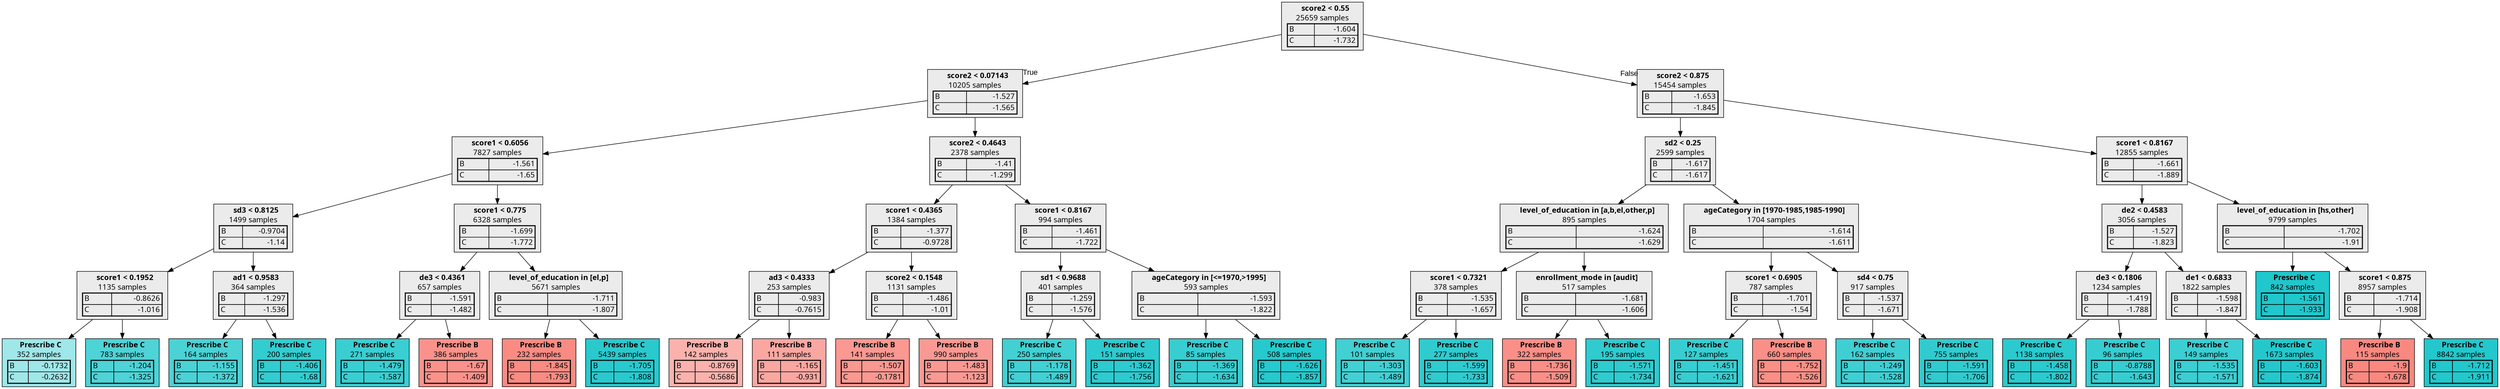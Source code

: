 digraph {
    1 [label=<  <TABLE BORDER="0" CELLPADDING="0">
      <TR>
    <TD>
      <B> score2 &lt; 0.55</B>
    </TD>
  </TR>

    <TR>
      <TD>25659 samples</TD>
    </TR>
    <TR>
  <TD>
    <TABLE CELLSPACING="0">
      
        <TR >
    <TD ALIGN="LEFT">B</TD>
    <TD ALIGN="RIGHT">-1.604</TD>
  </TR>
  <TR class="highlighted">
    <TD ALIGN="LEFT">C</TD>
    <TD ALIGN="RIGHT">-1.732</TD>
  </TR>

    </TABLE>
  </TD>
</TR>

  </TABLE>
>,fillcolor="#EBEBEB",shape=box,fontname="bold arial",style="filled"];
    1 -> 2 [labeldistance=2.5, labelangle=45, headlabel="True",fontname="arial"];
    1 -> 33 [labeldistance=2.5, labelangle=-45, headlabel="False",fontname="arial"];
    2 [label=<  <TABLE BORDER="0" CELLPADDING="0">
      <TR>
    <TD>
      <B> score2 &lt; 0.07143</B>
    </TD>
  </TR>

    <TR>
      <TD>10205 samples</TD>
    </TR>
    <TR>
  <TD>
    <TABLE CELLSPACING="0">
      
        <TR >
    <TD ALIGN="LEFT">B</TD>
    <TD ALIGN="RIGHT">-1.527</TD>
  </TR>
  <TR class="highlighted">
    <TD ALIGN="LEFT">C</TD>
    <TD ALIGN="RIGHT">-1.565</TD>
  </TR>

    </TABLE>
  </TD>
</TR>

  </TABLE>
>,fillcolor="#EBEBEB",shape=box,fontname="bold arial",style="filled"];
    2 -> 3;
    2 -> 18;
    3 [label=<  <TABLE BORDER="0" CELLPADDING="0">
      <TR>
    <TD>
      <B> score1 &lt; 0.6056</B>
    </TD>
  </TR>

    <TR>
      <TD>7827 samples</TD>
    </TR>
    <TR>
  <TD>
    <TABLE CELLSPACING="0">
      
        <TR >
    <TD ALIGN="LEFT">B</TD>
    <TD ALIGN="RIGHT">-1.561</TD>
  </TR>
  <TR class="highlighted">
    <TD ALIGN="LEFT">C</TD>
    <TD ALIGN="RIGHT">-1.65</TD>
  </TR>

    </TABLE>
  </TD>
</TR>

  </TABLE>
>,fillcolor="#EBEBEB",shape=box,fontname="bold arial",style="filled"];
    3 -> 4;
    3 -> 11;
    4 [label=<  <TABLE BORDER="0" CELLPADDING="0">
      <TR>
    <TD>
      <B> sd3 &lt; 0.8125</B>
    </TD>
  </TR>

    <TR>
      <TD>1499 samples</TD>
    </TR>
    <TR>
  <TD>
    <TABLE CELLSPACING="0">
      
        <TR >
    <TD ALIGN="LEFT">B</TD>
    <TD ALIGN="RIGHT">-0.9704</TD>
  </TR>
  <TR class="highlighted">
    <TD ALIGN="LEFT">C</TD>
    <TD ALIGN="RIGHT">-1.14</TD>
  </TR>

    </TABLE>
  </TD>
</TR>

  </TABLE>
>,fillcolor="#EBEBEB",shape=box,fontname="bold arial",style="filled"];
    4 -> 5;
    4 -> 8;
    5 [label=<  <TABLE BORDER="0" CELLPADDING="0">
      <TR>
    <TD>
      <B> score1 &lt; 0.1952</B>
    </TD>
  </TR>

    <TR>
      <TD>1135 samples</TD>
    </TR>
    <TR>
  <TD>
    <TABLE CELLSPACING="0">
      
        <TR >
    <TD ALIGN="LEFT">B</TD>
    <TD ALIGN="RIGHT">-0.8626</TD>
  </TR>
  <TR class="highlighted">
    <TD ALIGN="LEFT">C</TD>
    <TD ALIGN="RIGHT">-1.016</TD>
  </TR>

    </TABLE>
  </TD>
</TR>

  </TABLE>
>,fillcolor="#EBEBEB",shape=box,fontname="bold arial",style="filled"];
    5 -> 6;
    5 -> 7;
    6 [label=<  <TABLE BORDER="0" CELLPADDING="0">
      <TR>
    <TD>
      <B>Prescribe C</B>
    </TD>
  </TR>

    <TR>
      <TD>352 samples</TD>
    </TR>
    <TR>
  <TD>
    <TABLE CELLSPACING="0">
      
        <TR >
    <TD ALIGN="LEFT">B</TD>
    <TD ALIGN="RIGHT">-0.1732</TD>
  </TR>
  <TR class="highlighted">
    <TD ALIGN="LEFT">C</TD>
    <TD ALIGN="RIGHT">-0.2632</TD>
  </TR>

    </TABLE>
  </TD>
</TR>

  </TABLE>
>,fillcolor="#00BFC460",shape=box,fontname="bold arial",style="filled",color=black];
    7 [label=<  <TABLE BORDER="0" CELLPADDING="0">
      <TR>
    <TD>
      <B>Prescribe C</B>
    </TD>
  </TR>

    <TR>
      <TD>783 samples</TD>
    </TR>
    <TR>
  <TD>
    <TABLE CELLSPACING="0">
      
        <TR >
    <TD ALIGN="LEFT">B</TD>
    <TD ALIGN="RIGHT">-1.204</TD>
  </TR>
  <TR class="highlighted">
    <TD ALIGN="LEFT">C</TD>
    <TD ALIGN="RIGHT">-1.325</TD>
  </TR>

    </TABLE>
  </TD>
</TR>

  </TABLE>
>,fillcolor="#00BFC4b1",shape=box,fontname="bold arial",style="filled",color=black];
    8 [label=<  <TABLE BORDER="0" CELLPADDING="0">
      <TR>
    <TD>
      <B> ad1 &lt; 0.9583</B>
    </TD>
  </TR>

    <TR>
      <TD>364 samples</TD>
    </TR>
    <TR>
  <TD>
    <TABLE CELLSPACING="0">
      
        <TR >
    <TD ALIGN="LEFT">B</TD>
    <TD ALIGN="RIGHT">-1.297</TD>
  </TR>
  <TR class="highlighted">
    <TD ALIGN="LEFT">C</TD>
    <TD ALIGN="RIGHT">-1.536</TD>
  </TR>

    </TABLE>
  </TD>
</TR>

  </TABLE>
>,fillcolor="#EBEBEB",shape=box,fontname="bold arial",style="filled"];
    8 -> 9;
    8 -> 10;
    9 [label=<  <TABLE BORDER="0" CELLPADDING="0">
      <TR>
    <TD>
      <B>Prescribe C</B>
    </TD>
  </TR>

    <TR>
      <TD>164 samples</TD>
    </TR>
    <TR>
  <TD>
    <TABLE CELLSPACING="0">
      
        <TR >
    <TD ALIGN="LEFT">B</TD>
    <TD ALIGN="RIGHT">-1.155</TD>
  </TR>
  <TR class="highlighted">
    <TD ALIGN="LEFT">C</TD>
    <TD ALIGN="RIGHT">-1.372</TD>
  </TR>

    </TABLE>
  </TD>
</TR>

  </TABLE>
>,fillcolor="#00BFC4b4",shape=box,fontname="bold arial",style="filled",color=black];
    10 [label=<  <TABLE BORDER="0" CELLPADDING="0">
      <TR>
    <TD>
      <B>Prescribe C</B>
    </TD>
  </TR>

    <TR>
      <TD>200 samples</TD>
    </TR>
    <TR>
  <TD>
    <TABLE CELLSPACING="0">
      
        <TR >
    <TD ALIGN="LEFT">B</TD>
    <TD ALIGN="RIGHT">-1.406</TD>
  </TR>
  <TR class="highlighted">
    <TD ALIGN="LEFT">C</TD>
    <TD ALIGN="RIGHT">-1.68</TD>
  </TR>

    </TABLE>
  </TD>
</TR>

  </TABLE>
>,fillcolor="#00BFC4cc",shape=box,fontname="bold arial",style="filled",color=black];
    11 [label=<  <TABLE BORDER="0" CELLPADDING="0">
      <TR>
    <TD>
      <B> score1 &lt; 0.775</B>
    </TD>
  </TR>

    <TR>
      <TD>6328 samples</TD>
    </TR>
    <TR>
  <TD>
    <TABLE CELLSPACING="0">
      
        <TR >
    <TD ALIGN="LEFT">B</TD>
    <TD ALIGN="RIGHT">-1.699</TD>
  </TR>
  <TR class="highlighted">
    <TD ALIGN="LEFT">C</TD>
    <TD ALIGN="RIGHT">-1.772</TD>
  </TR>

    </TABLE>
  </TD>
</TR>

  </TABLE>
>,fillcolor="#EBEBEB",shape=box,fontname="bold arial",style="filled"];
    11 -> 12;
    11 -> 15;
    12 [label=<  <TABLE BORDER="0" CELLPADDING="0">
      <TR>
    <TD>
      <B> de3 &lt; 0.4361</B>
    </TD>
  </TR>

    <TR>
      <TD>657 samples</TD>
    </TR>
    <TR>
  <TD>
    <TABLE CELLSPACING="0">
      
        <TR class="highlighted">
    <TD ALIGN="LEFT">B</TD>
    <TD ALIGN="RIGHT">-1.591</TD>
  </TR>
  <TR >
    <TD ALIGN="LEFT">C</TD>
    <TD ALIGN="RIGHT">-1.482</TD>
  </TR>

    </TABLE>
  </TD>
</TR>

  </TABLE>
>,fillcolor="#EBEBEB",shape=box,fontname="bold arial",style="filled"];
    12 -> 13;
    12 -> 14;
    13 [label=<  <TABLE BORDER="0" CELLPADDING="0">
      <TR>
    <TD>
      <B>Prescribe C</B>
    </TD>
  </TR>

    <TR>
      <TD>271 samples</TD>
    </TR>
    <TR>
  <TD>
    <TABLE CELLSPACING="0">
      
        <TR >
    <TD ALIGN="LEFT">B</TD>
    <TD ALIGN="RIGHT">-1.479</TD>
  </TR>
  <TR class="highlighted">
    <TD ALIGN="LEFT">C</TD>
    <TD ALIGN="RIGHT">-1.587</TD>
  </TR>

    </TABLE>
  </TD>
</TR>

  </TABLE>
>,fillcolor="#00BFC4c5",shape=box,fontname="bold arial",style="filled",color=black];
    14 [label=<  <TABLE BORDER="0" CELLPADDING="0">
      <TR>
    <TD>
      <B>Prescribe B</B>
    </TD>
  </TR>

    <TR>
      <TD>386 samples</TD>
    </TR>
    <TR>
  <TD>
    <TABLE CELLSPACING="0">
      
        <TR class="highlighted">
    <TD ALIGN="LEFT">B</TD>
    <TD ALIGN="RIGHT">-1.67</TD>
  </TR>
  <TR >
    <TD ALIGN="LEFT">C</TD>
    <TD ALIGN="RIGHT">-1.409</TD>
  </TR>

    </TABLE>
  </TD>
</TR>

  </TABLE>
>,fillcolor="#F8766Dcb",shape=box,fontname="bold arial",style="filled",color=black];
    15 [label=<  <TABLE BORDER="0" CELLPADDING="0">
      <TR>
    <TD>
      <B> level_of_education in [el,p]</B>
    </TD>
  </TR>

    <TR>
      <TD>5671 samples</TD>
    </TR>
    <TR>
  <TD>
    <TABLE CELLSPACING="0">
      
        <TR >
    <TD ALIGN="LEFT">B</TD>
    <TD ALIGN="RIGHT">-1.711</TD>
  </TR>
  <TR class="highlighted">
    <TD ALIGN="LEFT">C</TD>
    <TD ALIGN="RIGHT">-1.807</TD>
  </TR>

    </TABLE>
  </TD>
</TR>

  </TABLE>
>,fillcolor="#EBEBEB",shape=box,fontname="bold arial",style="filled"];
    15 -> 16;
    15 -> 17;
    16 [label=<  <TABLE BORDER="0" CELLPADDING="0">
      <TR>
    <TD>
      <B>Prescribe B</B>
    </TD>
  </TR>

    <TR>
      <TD>232 samples</TD>
    </TR>
    <TR>
  <TD>
    <TABLE CELLSPACING="0">
      
        <TR class="highlighted">
    <TD ALIGN="LEFT">B</TD>
    <TD ALIGN="RIGHT">-1.845</TD>
  </TR>
  <TR >
    <TD ALIGN="LEFT">C</TD>
    <TD ALIGN="RIGHT">-1.793</TD>
  </TR>

    </TABLE>
  </TD>
</TR>

  </TABLE>
>,fillcolor="#F8766Dd8",shape=box,fontname="bold arial",style="filled",color=black];
    17 [label=<  <TABLE BORDER="0" CELLPADDING="0">
      <TR>
    <TD>
      <B>Prescribe C</B>
    </TD>
  </TR>

    <TR>
      <TD>5439 samples</TD>
    </TR>
    <TR>
  <TD>
    <TABLE CELLSPACING="0">
      
        <TR >
    <TD ALIGN="LEFT">B</TD>
    <TD ALIGN="RIGHT">-1.705</TD>
  </TR>
  <TR class="highlighted">
    <TD ALIGN="LEFT">C</TD>
    <TD ALIGN="RIGHT">-1.808</TD>
  </TR>

    </TABLE>
  </TD>
</TR>

  </TABLE>
>,fillcolor="#00BFC4d6",shape=box,fontname="bold arial",style="filled",color=black];
    18 [label=<  <TABLE BORDER="0" CELLPADDING="0">
      <TR>
    <TD>
      <B> score2 &lt; 0.4643</B>
    </TD>
  </TR>

    <TR>
      <TD>2378 samples</TD>
    </TR>
    <TR>
  <TD>
    <TABLE CELLSPACING="0">
      
        <TR class="highlighted">
    <TD ALIGN="LEFT">B</TD>
    <TD ALIGN="RIGHT">-1.41</TD>
  </TR>
  <TR >
    <TD ALIGN="LEFT">C</TD>
    <TD ALIGN="RIGHT">-1.299</TD>
  </TR>

    </TABLE>
  </TD>
</TR>

  </TABLE>
>,fillcolor="#EBEBEB",shape=box,fontname="bold arial",style="filled"];
    18 -> 19;
    18 -> 26;
    19 [label=<  <TABLE BORDER="0" CELLPADDING="0">
      <TR>
    <TD>
      <B> score1 &lt; 0.4365</B>
    </TD>
  </TR>

    <TR>
      <TD>1384 samples</TD>
    </TR>
    <TR>
  <TD>
    <TABLE CELLSPACING="0">
      
        <TR class="highlighted">
    <TD ALIGN="LEFT">B</TD>
    <TD ALIGN="RIGHT">-1.377</TD>
  </TR>
  <TR >
    <TD ALIGN="LEFT">C</TD>
    <TD ALIGN="RIGHT">-0.9728</TD>
  </TR>

    </TABLE>
  </TD>
</TR>

  </TABLE>
>,fillcolor="#EBEBEB",shape=box,fontname="bold arial",style="filled"];
    19 -> 20;
    19 -> 23;
    20 [label=<  <TABLE BORDER="0" CELLPADDING="0">
      <TR>
    <TD>
      <B> ad3 &lt; 0.4333</B>
    </TD>
  </TR>

    <TR>
      <TD>253 samples</TD>
    </TR>
    <TR>
  <TD>
    <TABLE CELLSPACING="0">
      
        <TR class="highlighted">
    <TD ALIGN="LEFT">B</TD>
    <TD ALIGN="RIGHT">-0.983</TD>
  </TR>
  <TR >
    <TD ALIGN="LEFT">C</TD>
    <TD ALIGN="RIGHT">-0.7615</TD>
  </TR>

    </TABLE>
  </TD>
</TR>

  </TABLE>
>,fillcolor="#EBEBEB",shape=box,fontname="bold arial",style="filled"];
    20 -> 21;
    20 -> 22;
    21 [label=<  <TABLE BORDER="0" CELLPADDING="0">
      <TR>
    <TD>
      <B>Prescribe B</B>
    </TD>
  </TR>

    <TR>
      <TD>142 samples</TD>
    </TR>
    <TR>
  <TD>
    <TABLE CELLSPACING="0">
      
        <TR class="highlighted">
    <TD ALIGN="LEFT">B</TD>
    <TD ALIGN="RIGHT">-0.8769</TD>
  </TR>
  <TR >
    <TD ALIGN="LEFT">C</TD>
    <TD ALIGN="RIGHT">-0.5686</TD>
  </TR>

    </TABLE>
  </TD>
</TR>

  </TABLE>
>,fillcolor="#F8766D8e",shape=box,fontname="bold arial",style="filled",color=black];
    22 [label=<  <TABLE BORDER="0" CELLPADDING="0">
      <TR>
    <TD>
      <B>Prescribe B</B>
    </TD>
  </TR>

    <TR>
      <TD>111 samples</TD>
    </TR>
    <TR>
  <TD>
    <TABLE CELLSPACING="0">
      
        <TR class="highlighted">
    <TD ALIGN="LEFT">B</TD>
    <TD ALIGN="RIGHT">-1.165</TD>
  </TR>
  <TR >
    <TD ALIGN="LEFT">C</TD>
    <TD ALIGN="RIGHT">-0.931</TD>
  </TR>

    </TABLE>
  </TD>
</TR>

  </TABLE>
>,fillcolor="#F8766Da4",shape=box,fontname="bold arial",style="filled",color=black];
    23 [label=<  <TABLE BORDER="0" CELLPADDING="0">
      <TR>
    <TD>
      <B> score2 &lt; 0.1548</B>
    </TD>
  </TR>

    <TR>
      <TD>1131 samples</TD>
    </TR>
    <TR>
  <TD>
    <TABLE CELLSPACING="0">
      
        <TR class="highlighted">
    <TD ALIGN="LEFT">B</TD>
    <TD ALIGN="RIGHT">-1.486</TD>
  </TR>
  <TR >
    <TD ALIGN="LEFT">C</TD>
    <TD ALIGN="RIGHT">-1.01</TD>
  </TR>

    </TABLE>
  </TD>
</TR>

  </TABLE>
>,fillcolor="#EBEBEB",shape=box,fontname="bold arial",style="filled"];
    23 -> 24;
    23 -> 25;
    24 [label=<  <TABLE BORDER="0" CELLPADDING="0">
      <TR>
    <TD>
      <B>Prescribe B</B>
    </TD>
  </TR>

    <TR>
      <TD>141 samples</TD>
    </TR>
    <TR>
  <TD>
    <TABLE CELLSPACING="0">
      
        <TR class="highlighted">
    <TD ALIGN="LEFT">B</TD>
    <TD ALIGN="RIGHT">-1.507</TD>
  </TR>
  <TR >
    <TD ALIGN="LEFT">C</TD>
    <TD ALIGN="RIGHT">-0.1781</TD>
  </TR>

    </TABLE>
  </TD>
</TR>

  </TABLE>
>,fillcolor="#F8766Dbf",shape=box,fontname="bold arial",style="filled",color=black];
    25 [label=<  <TABLE BORDER="0" CELLPADDING="0">
      <TR>
    <TD>
      <B>Prescribe B</B>
    </TD>
  </TR>

    <TR>
      <TD>990 samples</TD>
    </TR>
    <TR>
  <TD>
    <TABLE CELLSPACING="0">
      
        <TR class="highlighted">
    <TD ALIGN="LEFT">B</TD>
    <TD ALIGN="RIGHT">-1.483</TD>
  </TR>
  <TR >
    <TD ALIGN="LEFT">C</TD>
    <TD ALIGN="RIGHT">-1.123</TD>
  </TR>

    </TABLE>
  </TD>
</TR>

  </TABLE>
>,fillcolor="#F8766Dbd",shape=box,fontname="bold arial",style="filled",color=black];
    26 [label=<  <TABLE BORDER="0" CELLPADDING="0">
      <TR>
    <TD>
      <B> score1 &lt; 0.8167</B>
    </TD>
  </TR>

    <TR>
      <TD>994 samples</TD>
    </TR>
    <TR>
  <TD>
    <TABLE CELLSPACING="0">
      
        <TR >
    <TD ALIGN="LEFT">B</TD>
    <TD ALIGN="RIGHT">-1.461</TD>
  </TR>
  <TR class="highlighted">
    <TD ALIGN="LEFT">C</TD>
    <TD ALIGN="RIGHT">-1.722</TD>
  </TR>

    </TABLE>
  </TD>
</TR>

  </TABLE>
>,fillcolor="#EBEBEB",shape=box,fontname="bold arial",style="filled"];
    26 -> 27;
    26 -> 30;
    27 [label=<  <TABLE BORDER="0" CELLPADDING="0">
      <TR>
    <TD>
      <B> sd1 &lt; 0.9688</B>
    </TD>
  </TR>

    <TR>
      <TD>401 samples</TD>
    </TR>
    <TR>
  <TD>
    <TABLE CELLSPACING="0">
      
        <TR >
    <TD ALIGN="LEFT">B</TD>
    <TD ALIGN="RIGHT">-1.259</TD>
  </TR>
  <TR class="highlighted">
    <TD ALIGN="LEFT">C</TD>
    <TD ALIGN="RIGHT">-1.576</TD>
  </TR>

    </TABLE>
  </TD>
</TR>

  </TABLE>
>,fillcolor="#EBEBEB",shape=box,fontname="bold arial",style="filled"];
    27 -> 28;
    27 -> 29;
    28 [label=<  <TABLE BORDER="0" CELLPADDING="0">
      <TR>
    <TD>
      <B>Prescribe C</B>
    </TD>
  </TR>

    <TR>
      <TD>250 samples</TD>
    </TR>
    <TR>
  <TD>
    <TABLE CELLSPACING="0">
      
        <TR >
    <TD ALIGN="LEFT">B</TD>
    <TD ALIGN="RIGHT">-1.178</TD>
  </TR>
  <TR class="highlighted">
    <TD ALIGN="LEFT">C</TD>
    <TD ALIGN="RIGHT">-1.489</TD>
  </TR>

    </TABLE>
  </TD>
</TR>

  </TABLE>
>,fillcolor="#00BFC4bd",shape=box,fontname="bold arial",style="filled",color=black];
    29 [label=<  <TABLE BORDER="0" CELLPADDING="0">
      <TR>
    <TD>
      <B>Prescribe C</B>
    </TD>
  </TR>

    <TR>
      <TD>151 samples</TD>
    </TR>
    <TR>
  <TD>
    <TABLE CELLSPACING="0">
      
        <TR >
    <TD ALIGN="LEFT">B</TD>
    <TD ALIGN="RIGHT">-1.362</TD>
  </TR>
  <TR class="highlighted">
    <TD ALIGN="LEFT">C</TD>
    <TD ALIGN="RIGHT">-1.756</TD>
  </TR>

    </TABLE>
  </TD>
</TR>

  </TABLE>
>,fillcolor="#00BFC4d2",shape=box,fontname="bold arial",style="filled",color=black];
    30 [label=<  <TABLE BORDER="0" CELLPADDING="0">
      <TR>
    <TD>
      <B> ageCategory in [&lt;=1970,&gt;1995]</B>
    </TD>
  </TR>

    <TR>
      <TD>593 samples</TD>
    </TR>
    <TR>
  <TD>
    <TABLE CELLSPACING="0">
      
        <TR >
    <TD ALIGN="LEFT">B</TD>
    <TD ALIGN="RIGHT">-1.593</TD>
  </TR>
  <TR class="highlighted">
    <TD ALIGN="LEFT">C</TD>
    <TD ALIGN="RIGHT">-1.822</TD>
  </TR>

    </TABLE>
  </TD>
</TR>

  </TABLE>
>,fillcolor="#EBEBEB",shape=box,fontname="bold arial",style="filled"];
    30 -> 31;
    30 -> 32;
    31 [label=<  <TABLE BORDER="0" CELLPADDING="0">
      <TR>
    <TD>
      <B>Prescribe C</B>
    </TD>
  </TR>

    <TR>
      <TD>85 samples</TD>
    </TR>
    <TR>
  <TD>
    <TABLE CELLSPACING="0">
      
        <TR >
    <TD ALIGN="LEFT">B</TD>
    <TD ALIGN="RIGHT">-1.369</TD>
  </TR>
  <TR class="highlighted">
    <TD ALIGN="LEFT">C</TD>
    <TD ALIGN="RIGHT">-1.634</TD>
  </TR>

    </TABLE>
  </TD>
</TR>

  </TABLE>
>,fillcolor="#00BFC4c8",shape=box,fontname="bold arial",style="filled",color=black];
    32 [label=<  <TABLE BORDER="0" CELLPADDING="0">
      <TR>
    <TD>
      <B>Prescribe C</B>
    </TD>
  </TR>

    <TR>
      <TD>508 samples</TD>
    </TR>
    <TR>
  <TD>
    <TABLE CELLSPACING="0">
      
        <TR >
    <TD ALIGN="LEFT">B</TD>
    <TD ALIGN="RIGHT">-1.626</TD>
  </TR>
  <TR class="highlighted">
    <TD ALIGN="LEFT">C</TD>
    <TD ALIGN="RIGHT">-1.857</TD>
  </TR>

    </TABLE>
  </TD>
</TR>

  </TABLE>
>,fillcolor="#00BFC4d9",shape=box,fontname="bold arial",style="filled",color=black];
    33 [label=<  <TABLE BORDER="0" CELLPADDING="0">
      <TR>
    <TD>
      <B> score2 &lt; 0.875</B>
    </TD>
  </TR>

    <TR>
      <TD>15454 samples</TD>
    </TR>
    <TR>
  <TD>
    <TABLE CELLSPACING="0">
      
        <TR >
    <TD ALIGN="LEFT">B</TD>
    <TD ALIGN="RIGHT">-1.653</TD>
  </TR>
  <TR class="highlighted">
    <TD ALIGN="LEFT">C</TD>
    <TD ALIGN="RIGHT">-1.845</TD>
  </TR>

    </TABLE>
  </TD>
</TR>

  </TABLE>
>,fillcolor="#EBEBEB",shape=box,fontname="bold arial",style="filled"];
    33 -> 34;
    33 -> 49;
    34 [label=<  <TABLE BORDER="0" CELLPADDING="0">
      <TR>
    <TD>
      <B> sd2 &lt; 0.25</B>
    </TD>
  </TR>

    <TR>
      <TD>2599 samples</TD>
    </TR>
    <TR>
  <TD>
    <TABLE CELLSPACING="0">
      
        <TR >
    <TD ALIGN="LEFT">B</TD>
    <TD ALIGN="RIGHT">-1.617</TD>
  </TR>
  <TR class="highlighted">
    <TD ALIGN="LEFT">C</TD>
    <TD ALIGN="RIGHT">-1.617</TD>
  </TR>

    </TABLE>
  </TD>
</TR>

  </TABLE>
>,fillcolor="#EBEBEB",shape=box,fontname="bold arial",style="filled"];
    34 -> 35;
    34 -> 42;
    35 [label=<  <TABLE BORDER="0" CELLPADDING="0">
      <TR>
    <TD>
      <B> level_of_education in [a,b,el,other,p]</B>
    </TD>
  </TR>

    <TR>
      <TD>895 samples</TD>
    </TR>
    <TR>
  <TD>
    <TABLE CELLSPACING="0">
      
        <TR >
    <TD ALIGN="LEFT">B</TD>
    <TD ALIGN="RIGHT">-1.624</TD>
  </TR>
  <TR class="highlighted">
    <TD ALIGN="LEFT">C</TD>
    <TD ALIGN="RIGHT">-1.629</TD>
  </TR>

    </TABLE>
  </TD>
</TR>

  </TABLE>
>,fillcolor="#EBEBEB",shape=box,fontname="bold arial",style="filled"];
    35 -> 36;
    35 -> 39;
    36 [label=<  <TABLE BORDER="0" CELLPADDING="0">
      <TR>
    <TD>
      <B> score1 &lt; 0.7321</B>
    </TD>
  </TR>

    <TR>
      <TD>378 samples</TD>
    </TR>
    <TR>
  <TD>
    <TABLE CELLSPACING="0">
      
        <TR >
    <TD ALIGN="LEFT">B</TD>
    <TD ALIGN="RIGHT">-1.535</TD>
  </TR>
  <TR class="highlighted">
    <TD ALIGN="LEFT">C</TD>
    <TD ALIGN="RIGHT">-1.657</TD>
  </TR>

    </TABLE>
  </TD>
</TR>

  </TABLE>
>,fillcolor="#EBEBEB",shape=box,fontname="bold arial",style="filled"];
    36 -> 37;
    36 -> 38;
    37 [label=<  <TABLE BORDER="0" CELLPADDING="0">
      <TR>
    <TD>
      <B>Prescribe C</B>
    </TD>
  </TR>

    <TR>
      <TD>101 samples</TD>
    </TR>
    <TR>
  <TD>
    <TABLE CELLSPACING="0">
      
        <TR >
    <TD ALIGN="LEFT">B</TD>
    <TD ALIGN="RIGHT">-1.303</TD>
  </TR>
  <TR class="highlighted">
    <TD ALIGN="LEFT">C</TD>
    <TD ALIGN="RIGHT">-1.489</TD>
  </TR>

    </TABLE>
  </TD>
</TR>

  </TABLE>
>,fillcolor="#00BFC4bd",shape=box,fontname="bold arial",style="filled",color=black];
    38 [label=<  <TABLE BORDER="0" CELLPADDING="0">
      <TR>
    <TD>
      <B>Prescribe C</B>
    </TD>
  </TR>

    <TR>
      <TD>277 samples</TD>
    </TR>
    <TR>
  <TD>
    <TABLE CELLSPACING="0">
      
        <TR >
    <TD ALIGN="LEFT">B</TD>
    <TD ALIGN="RIGHT">-1.599</TD>
  </TR>
  <TR class="highlighted">
    <TD ALIGN="LEFT">C</TD>
    <TD ALIGN="RIGHT">-1.733</TD>
  </TR>

    </TABLE>
  </TD>
</TR>

  </TABLE>
>,fillcolor="#00BFC4d0",shape=box,fontname="bold arial",style="filled",color=black];
    39 [label=<  <TABLE BORDER="0" CELLPADDING="0">
      <TR>
    <TD>
      <B> enrollment_mode in [audit]</B>
    </TD>
  </TR>

    <TR>
      <TD>517 samples</TD>
    </TR>
    <TR>
  <TD>
    <TABLE CELLSPACING="0">
      
        <TR class="highlighted">
    <TD ALIGN="LEFT">B</TD>
    <TD ALIGN="RIGHT">-1.681</TD>
  </TR>
  <TR >
    <TD ALIGN="LEFT">C</TD>
    <TD ALIGN="RIGHT">-1.606</TD>
  </TR>

    </TABLE>
  </TD>
</TR>

  </TABLE>
>,fillcolor="#EBEBEB",shape=box,fontname="bold arial",style="filled"];
    39 -> 40;
    39 -> 41;
    40 [label=<  <TABLE BORDER="0" CELLPADDING="0">
      <TR>
    <TD>
      <B>Prescribe B</B>
    </TD>
  </TR>

    <TR>
      <TD>322 samples</TD>
    </TR>
    <TR>
  <TD>
    <TABLE CELLSPACING="0">
      
        <TR class="highlighted">
    <TD ALIGN="LEFT">B</TD>
    <TD ALIGN="RIGHT">-1.736</TD>
  </TR>
  <TR >
    <TD ALIGN="LEFT">C</TD>
    <TD ALIGN="RIGHT">-1.509</TD>
  </TR>

    </TABLE>
  </TD>
</TR>

  </TABLE>
>,fillcolor="#F8766Dd0",shape=box,fontname="bold arial",style="filled",color=black];
    41 [label=<  <TABLE BORDER="0" CELLPADDING="0">
      <TR>
    <TD>
      <B>Prescribe C</B>
    </TD>
  </TR>

    <TR>
      <TD>195 samples</TD>
    </TR>
    <TR>
  <TD>
    <TABLE CELLSPACING="0">
      
        <TR >
    <TD ALIGN="LEFT">B</TD>
    <TD ALIGN="RIGHT">-1.571</TD>
  </TR>
  <TR class="highlighted">
    <TD ALIGN="LEFT">C</TD>
    <TD ALIGN="RIGHT">-1.734</TD>
  </TR>

    </TABLE>
  </TD>
</TR>

  </TABLE>
>,fillcolor="#00BFC4d0",shape=box,fontname="bold arial",style="filled",color=black];
    42 [label=<  <TABLE BORDER="0" CELLPADDING="0">
      <TR>
    <TD>
      <B> ageCategory in [1970-1985,1985-1990]</B>
    </TD>
  </TR>

    <TR>
      <TD>1704 samples</TD>
    </TR>
    <TR>
  <TD>
    <TABLE CELLSPACING="0">
      
        <TR class="highlighted">
    <TD ALIGN="LEFT">B</TD>
    <TD ALIGN="RIGHT">-1.614</TD>
  </TR>
  <TR >
    <TD ALIGN="LEFT">C</TD>
    <TD ALIGN="RIGHT">-1.611</TD>
  </TR>

    </TABLE>
  </TD>
</TR>

  </TABLE>
>,fillcolor="#EBEBEB",shape=box,fontname="bold arial",style="filled"];
    42 -> 43;
    42 -> 46;
    43 [label=<  <TABLE BORDER="0" CELLPADDING="0">
      <TR>
    <TD>
      <B> score1 &lt; 0.6905</B>
    </TD>
  </TR>

    <TR>
      <TD>787 samples</TD>
    </TR>
    <TR>
  <TD>
    <TABLE CELLSPACING="0">
      
        <TR class="highlighted">
    <TD ALIGN="LEFT">B</TD>
    <TD ALIGN="RIGHT">-1.701</TD>
  </TR>
  <TR >
    <TD ALIGN="LEFT">C</TD>
    <TD ALIGN="RIGHT">-1.54</TD>
  </TR>

    </TABLE>
  </TD>
</TR>

  </TABLE>
>,fillcolor="#EBEBEB",shape=box,fontname="bold arial",style="filled"];
    43 -> 44;
    43 -> 45;
    44 [label=<  <TABLE BORDER="0" CELLPADDING="0">
      <TR>
    <TD>
      <B>Prescribe C</B>
    </TD>
  </TR>

    <TR>
      <TD>127 samples</TD>
    </TR>
    <TR>
  <TD>
    <TABLE CELLSPACING="0">
      
        <TR >
    <TD ALIGN="LEFT">B</TD>
    <TD ALIGN="RIGHT">-1.451</TD>
  </TR>
  <TR class="highlighted">
    <TD ALIGN="LEFT">C</TD>
    <TD ALIGN="RIGHT">-1.621</TD>
  </TR>

    </TABLE>
  </TD>
</TR>

  </TABLE>
>,fillcolor="#00BFC4c7",shape=box,fontname="bold arial",style="filled",color=black];
    45 [label=<  <TABLE BORDER="0" CELLPADDING="0">
      <TR>
    <TD>
      <B>Prescribe B</B>
    </TD>
  </TR>

    <TR>
      <TD>660 samples</TD>
    </TR>
    <TR>
  <TD>
    <TABLE CELLSPACING="0">
      
        <TR class="highlighted">
    <TD ALIGN="LEFT">B</TD>
    <TD ALIGN="RIGHT">-1.752</TD>
  </TR>
  <TR >
    <TD ALIGN="LEFT">C</TD>
    <TD ALIGN="RIGHT">-1.526</TD>
  </TR>

    </TABLE>
  </TD>
</TR>

  </TABLE>
>,fillcolor="#F8766Dd1",shape=box,fontname="bold arial",style="filled",color=black];
    46 [label=<  <TABLE BORDER="0" CELLPADDING="0">
      <TR>
    <TD>
      <B> sd4 &lt; 0.75</B>
    </TD>
  </TR>

    <TR>
      <TD>917 samples</TD>
    </TR>
    <TR>
  <TD>
    <TABLE CELLSPACING="0">
      
        <TR >
    <TD ALIGN="LEFT">B</TD>
    <TD ALIGN="RIGHT">-1.537</TD>
  </TR>
  <TR class="highlighted">
    <TD ALIGN="LEFT">C</TD>
    <TD ALIGN="RIGHT">-1.671</TD>
  </TR>

    </TABLE>
  </TD>
</TR>

  </TABLE>
>,fillcolor="#EBEBEB",shape=box,fontname="bold arial",style="filled"];
    46 -> 47;
    46 -> 48;
    47 [label=<  <TABLE BORDER="0" CELLPADDING="0">
      <TR>
    <TD>
      <B>Prescribe C</B>
    </TD>
  </TR>

    <TR>
      <TD>162 samples</TD>
    </TR>
    <TR>
  <TD>
    <TABLE CELLSPACING="0">
      
        <TR >
    <TD ALIGN="LEFT">B</TD>
    <TD ALIGN="RIGHT">-1.249</TD>
  </TR>
  <TR class="highlighted">
    <TD ALIGN="LEFT">C</TD>
    <TD ALIGN="RIGHT">-1.528</TD>
  </TR>

    </TABLE>
  </TD>
</TR>

  </TABLE>
>,fillcolor="#00BFC4c0",shape=box,fontname="bold arial",style="filled",color=black];
    48 [label=<  <TABLE BORDER="0" CELLPADDING="0">
      <TR>
    <TD>
      <B>Prescribe C</B>
    </TD>
  </TR>

    <TR>
      <TD>755 samples</TD>
    </TR>
    <TR>
  <TD>
    <TABLE CELLSPACING="0">
      
        <TR >
    <TD ALIGN="LEFT">B</TD>
    <TD ALIGN="RIGHT">-1.591</TD>
  </TR>
  <TR class="highlighted">
    <TD ALIGN="LEFT">C</TD>
    <TD ALIGN="RIGHT">-1.706</TD>
  </TR>

    </TABLE>
  </TD>
</TR>

  </TABLE>
>,fillcolor="#00BFC4ce",shape=box,fontname="bold arial",style="filled",color=black];
    49 [label=<  <TABLE BORDER="0" CELLPADDING="0">
      <TR>
    <TD>
      <B> score1 &lt; 0.8167</B>
    </TD>
  </TR>

    <TR>
      <TD>12855 samples</TD>
    </TR>
    <TR>
  <TD>
    <TABLE CELLSPACING="0">
      
        <TR >
    <TD ALIGN="LEFT">B</TD>
    <TD ALIGN="RIGHT">-1.661</TD>
  </TR>
  <TR class="highlighted">
    <TD ALIGN="LEFT">C</TD>
    <TD ALIGN="RIGHT">-1.889</TD>
  </TR>

    </TABLE>
  </TD>
</TR>

  </TABLE>
>,fillcolor="#EBEBEB",shape=box,fontname="bold arial",style="filled"];
    49 -> 50;
    49 -> 57;
    50 [label=<  <TABLE BORDER="0" CELLPADDING="0">
      <TR>
    <TD>
      <B> de2 &lt; 0.4583</B>
    </TD>
  </TR>

    <TR>
      <TD>3056 samples</TD>
    </TR>
    <TR>
  <TD>
    <TABLE CELLSPACING="0">
      
        <TR >
    <TD ALIGN="LEFT">B</TD>
    <TD ALIGN="RIGHT">-1.527</TD>
  </TR>
  <TR class="highlighted">
    <TD ALIGN="LEFT">C</TD>
    <TD ALIGN="RIGHT">-1.823</TD>
  </TR>

    </TABLE>
  </TD>
</TR>

  </TABLE>
>,fillcolor="#EBEBEB",shape=box,fontname="bold arial",style="filled"];
    50 -> 51;
    50 -> 54;
    51 [label=<  <TABLE BORDER="0" CELLPADDING="0">
      <TR>
    <TD>
      <B> de3 &lt; 0.1806</B>
    </TD>
  </TR>

    <TR>
      <TD>1234 samples</TD>
    </TR>
    <TR>
  <TD>
    <TABLE CELLSPACING="0">
      
        <TR >
    <TD ALIGN="LEFT">B</TD>
    <TD ALIGN="RIGHT">-1.419</TD>
  </TR>
  <TR class="highlighted">
    <TD ALIGN="LEFT">C</TD>
    <TD ALIGN="RIGHT">-1.788</TD>
  </TR>

    </TABLE>
  </TD>
</TR>

  </TABLE>
>,fillcolor="#EBEBEB",shape=box,fontname="bold arial",style="filled"];
    51 -> 52;
    51 -> 53;
    52 [label=<  <TABLE BORDER="0" CELLPADDING="0">
      <TR>
    <TD>
      <B>Prescribe C</B>
    </TD>
  </TR>

    <TR>
      <TD>1138 samples</TD>
    </TR>
    <TR>
  <TD>
    <TABLE CELLSPACING="0">
      
        <TR >
    <TD ALIGN="LEFT">B</TD>
    <TD ALIGN="RIGHT">-1.458</TD>
  </TR>
  <TR class="highlighted">
    <TD ALIGN="LEFT">C</TD>
    <TD ALIGN="RIGHT">-1.802</TD>
  </TR>

    </TABLE>
  </TD>
</TR>

  </TABLE>
>,fillcolor="#00BFC4d5",shape=box,fontname="bold arial",style="filled",color=black];
    53 [label=<  <TABLE BORDER="0" CELLPADDING="0">
      <TR>
    <TD>
      <B>Prescribe C</B>
    </TD>
  </TR>

    <TR>
      <TD>96 samples</TD>
    </TR>
    <TR>
  <TD>
    <TABLE CELLSPACING="0">
      
        <TR >
    <TD ALIGN="LEFT">B</TD>
    <TD ALIGN="RIGHT">-0.8788</TD>
  </TR>
  <TR class="highlighted">
    <TD ALIGN="LEFT">C</TD>
    <TD ALIGN="RIGHT">-1.643</TD>
  </TR>

    </TABLE>
  </TD>
</TR>

  </TABLE>
>,fillcolor="#00BFC4c9",shape=box,fontname="bold arial",style="filled",color=black];
    54 [label=<  <TABLE BORDER="0" CELLPADDING="0">
      <TR>
    <TD>
      <B> de1 &lt; 0.6833</B>
    </TD>
  </TR>

    <TR>
      <TD>1822 samples</TD>
    </TR>
    <TR>
  <TD>
    <TABLE CELLSPACING="0">
      
        <TR >
    <TD ALIGN="LEFT">B</TD>
    <TD ALIGN="RIGHT">-1.598</TD>
  </TR>
  <TR class="highlighted">
    <TD ALIGN="LEFT">C</TD>
    <TD ALIGN="RIGHT">-1.847</TD>
  </TR>

    </TABLE>
  </TD>
</TR>

  </TABLE>
>,fillcolor="#EBEBEB",shape=box,fontname="bold arial",style="filled"];
    54 -> 55;
    54 -> 56;
    55 [label=<  <TABLE BORDER="0" CELLPADDING="0">
      <TR>
    <TD>
      <B>Prescribe C</B>
    </TD>
  </TR>

    <TR>
      <TD>149 samples</TD>
    </TR>
    <TR>
  <TD>
    <TABLE CELLSPACING="0">
      
        <TR >
    <TD ALIGN="LEFT">B</TD>
    <TD ALIGN="RIGHT">-1.535</TD>
  </TR>
  <TR class="highlighted">
    <TD ALIGN="LEFT">C</TD>
    <TD ALIGN="RIGHT">-1.571</TD>
  </TR>

    </TABLE>
  </TD>
</TR>

  </TABLE>
>,fillcolor="#00BFC4c4",shape=box,fontname="bold arial",style="filled",color=black];
    56 [label=<  <TABLE BORDER="0" CELLPADDING="0">
      <TR>
    <TD>
      <B>Prescribe C</B>
    </TD>
  </TR>

    <TR>
      <TD>1673 samples</TD>
    </TR>
    <TR>
  <TD>
    <TABLE CELLSPACING="0">
      
        <TR >
    <TD ALIGN="LEFT">B</TD>
    <TD ALIGN="RIGHT">-1.603</TD>
  </TR>
  <TR class="highlighted">
    <TD ALIGN="LEFT">C</TD>
    <TD ALIGN="RIGHT">-1.874</TD>
  </TR>

    </TABLE>
  </TD>
</TR>

  </TABLE>
>,fillcolor="#00BFC4db",shape=box,fontname="bold arial",style="filled",color=black];
    57 [label=<  <TABLE BORDER="0" CELLPADDING="0">
      <TR>
    <TD>
      <B> level_of_education in [hs,other]</B>
    </TD>
  </TR>

    <TR>
      <TD>9799 samples</TD>
    </TR>
    <TR>
  <TD>
    <TABLE CELLSPACING="0">
      
        <TR >
    <TD ALIGN="LEFT">B</TD>
    <TD ALIGN="RIGHT">-1.702</TD>
  </TR>
  <TR class="highlighted">
    <TD ALIGN="LEFT">C</TD>
    <TD ALIGN="RIGHT">-1.91</TD>
  </TR>

    </TABLE>
  </TD>
</TR>

  </TABLE>
>,fillcolor="#EBEBEB",shape=box,fontname="bold arial",style="filled"];
    57 -> 58;
    57 -> 59;
    58 [label=<  <TABLE BORDER="0" CELLPADDING="0">
      <TR>
    <TD>
      <B>Prescribe C</B>
    </TD>
  </TR>

    <TR>
      <TD>842 samples</TD>
    </TR>
    <TR>
  <TD>
    <TABLE CELLSPACING="0">
      
        <TR >
    <TD ALIGN="LEFT">B</TD>
    <TD ALIGN="RIGHT">-1.561</TD>
  </TR>
  <TR class="highlighted">
    <TD ALIGN="LEFT">C</TD>
    <TD ALIGN="RIGHT">-1.933</TD>
  </TR>

    </TABLE>
  </TD>
</TR>

  </TABLE>
>,fillcolor="#00BFC4df",shape=box,fontname="bold arial",style="filled",color=black];
    59 [label=<  <TABLE BORDER="0" CELLPADDING="0">
      <TR>
    <TD>
      <B> score1 &lt; 0.875</B>
    </TD>
  </TR>

    <TR>
      <TD>8957 samples</TD>
    </TR>
    <TR>
  <TD>
    <TABLE CELLSPACING="0">
      
        <TR >
    <TD ALIGN="LEFT">B</TD>
    <TD ALIGN="RIGHT">-1.714</TD>
  </TR>
  <TR class="highlighted">
    <TD ALIGN="LEFT">C</TD>
    <TD ALIGN="RIGHT">-1.908</TD>
  </TR>

    </TABLE>
  </TD>
</TR>

  </TABLE>
>,fillcolor="#EBEBEB",shape=box,fontname="bold arial",style="filled"];
    59 -> 60;
    59 -> 61;
    60 [label=<  <TABLE BORDER="0" CELLPADDING="0">
      <TR>
    <TD>
      <B>Prescribe B</B>
    </TD>
  </TR>

    <TR>
      <TD>115 samples</TD>
    </TR>
    <TR>
  <TD>
    <TABLE CELLSPACING="0">
      
        <TR class="highlighted">
    <TD ALIGN="LEFT">B</TD>
    <TD ALIGN="RIGHT">-1.9</TD>
  </TR>
  <TR >
    <TD ALIGN="LEFT">C</TD>
    <TD ALIGN="RIGHT">-1.678</TD>
  </TR>

    </TABLE>
  </TD>
</TR>

  </TABLE>
>,fillcolor="#F8766Ddd",shape=box,fontname="bold arial",style="filled",color=black];
    61 [label=<  <TABLE BORDER="0" CELLPADDING="0">
      <TR>
    <TD>
      <B>Prescribe C</B>
    </TD>
  </TR>

    <TR>
      <TD>8842 samples</TD>
    </TR>
    <TR>
  <TD>
    <TABLE CELLSPACING="0">
      
        <TR >
    <TD ALIGN="LEFT">B</TD>
    <TD ALIGN="RIGHT">-1.712</TD>
  </TR>
  <TR class="highlighted">
    <TD ALIGN="LEFT">C</TD>
    <TD ALIGN="RIGHT">-1.911</TD>
  </TR>

    </TABLE>
  </TD>
</TR>

  </TABLE>
>,fillcolor="#00BFC4dd",shape=box,fontname="bold arial",style="filled",color=black];
}
